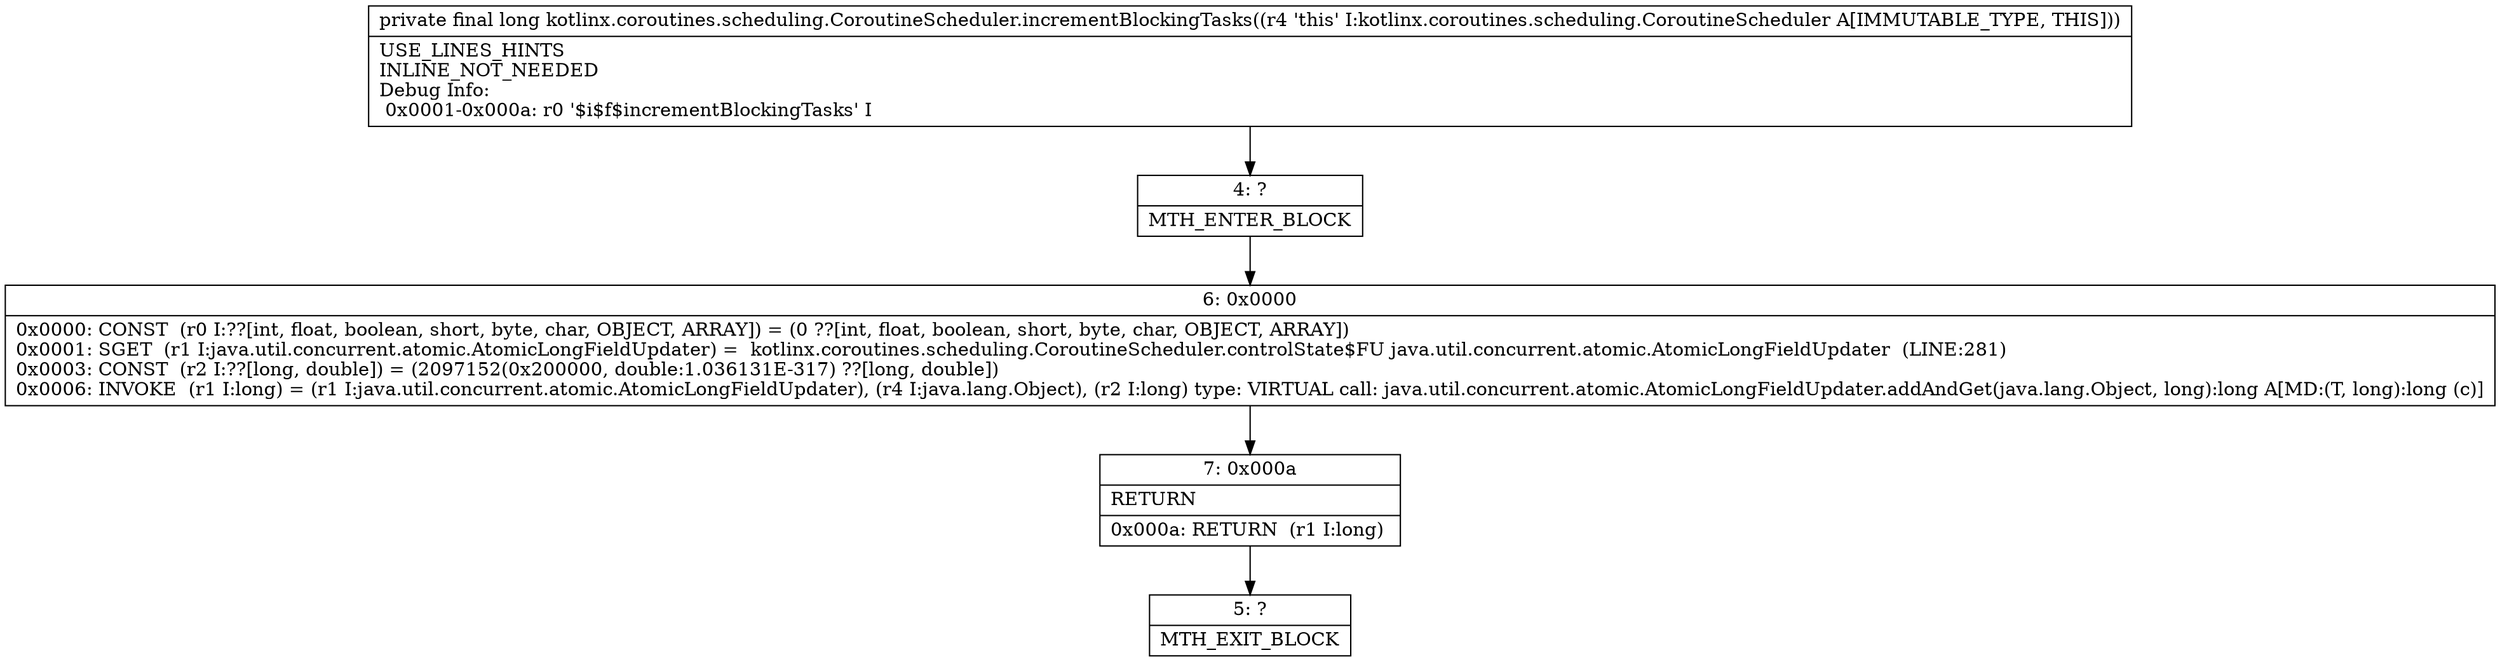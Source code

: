 digraph "CFG forkotlinx.coroutines.scheduling.CoroutineScheduler.incrementBlockingTasks()J" {
Node_4 [shape=record,label="{4\:\ ?|MTH_ENTER_BLOCK\l}"];
Node_6 [shape=record,label="{6\:\ 0x0000|0x0000: CONST  (r0 I:??[int, float, boolean, short, byte, char, OBJECT, ARRAY]) = (0 ??[int, float, boolean, short, byte, char, OBJECT, ARRAY]) \l0x0001: SGET  (r1 I:java.util.concurrent.atomic.AtomicLongFieldUpdater) =  kotlinx.coroutines.scheduling.CoroutineScheduler.controlState$FU java.util.concurrent.atomic.AtomicLongFieldUpdater  (LINE:281)\l0x0003: CONST  (r2 I:??[long, double]) = (2097152(0x200000, double:1.036131E\-317) ??[long, double]) \l0x0006: INVOKE  (r1 I:long) = (r1 I:java.util.concurrent.atomic.AtomicLongFieldUpdater), (r4 I:java.lang.Object), (r2 I:long) type: VIRTUAL call: java.util.concurrent.atomic.AtomicLongFieldUpdater.addAndGet(java.lang.Object, long):long A[MD:(T, long):long (c)]\l}"];
Node_7 [shape=record,label="{7\:\ 0x000a|RETURN\l|0x000a: RETURN  (r1 I:long) \l}"];
Node_5 [shape=record,label="{5\:\ ?|MTH_EXIT_BLOCK\l}"];
MethodNode[shape=record,label="{private final long kotlinx.coroutines.scheduling.CoroutineScheduler.incrementBlockingTasks((r4 'this' I:kotlinx.coroutines.scheduling.CoroutineScheduler A[IMMUTABLE_TYPE, THIS]))  | USE_LINES_HINTS\lINLINE_NOT_NEEDED\lDebug Info:\l  0x0001\-0x000a: r0 '$i$f$incrementBlockingTasks' I\l}"];
MethodNode -> Node_4;Node_4 -> Node_6;
Node_6 -> Node_7;
Node_7 -> Node_5;
}

